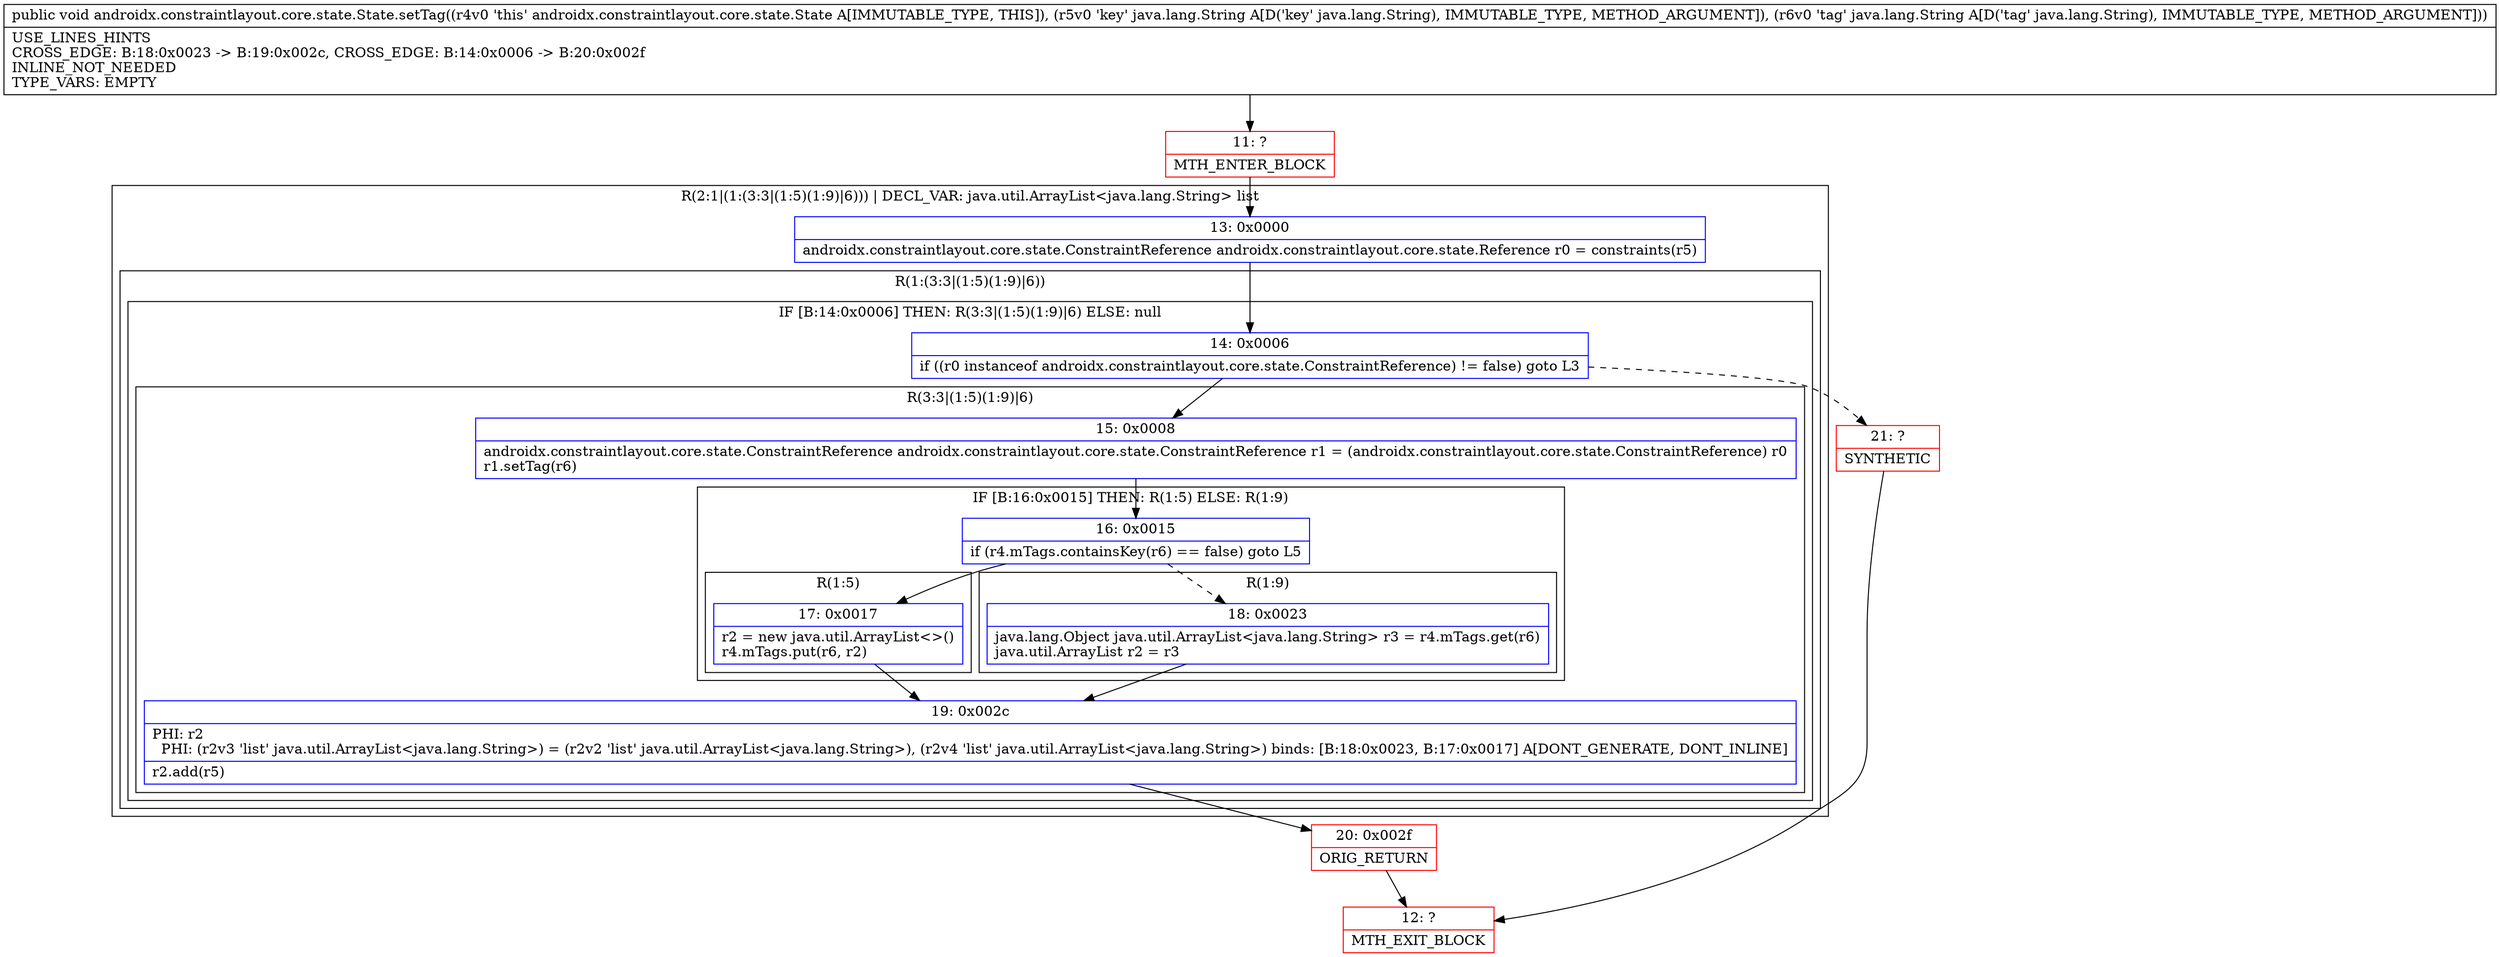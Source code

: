 digraph "CFG forandroidx.constraintlayout.core.state.State.setTag(Ljava\/lang\/String;Ljava\/lang\/String;)V" {
subgraph cluster_Region_1565507328 {
label = "R(2:1|(1:(3:3|(1:5)(1:9)|6))) | DECL_VAR: java.util.ArrayList\<java.lang.String\> list\l";
node [shape=record,color=blue];
Node_13 [shape=record,label="{13\:\ 0x0000|androidx.constraintlayout.core.state.ConstraintReference androidx.constraintlayout.core.state.Reference r0 = constraints(r5)\l}"];
subgraph cluster_Region_408686597 {
label = "R(1:(3:3|(1:5)(1:9)|6))";
node [shape=record,color=blue];
subgraph cluster_IfRegion_1366644658 {
label = "IF [B:14:0x0006] THEN: R(3:3|(1:5)(1:9)|6) ELSE: null";
node [shape=record,color=blue];
Node_14 [shape=record,label="{14\:\ 0x0006|if ((r0 instanceof androidx.constraintlayout.core.state.ConstraintReference) != false) goto L3\l}"];
subgraph cluster_Region_732061177 {
label = "R(3:3|(1:5)(1:9)|6)";
node [shape=record,color=blue];
Node_15 [shape=record,label="{15\:\ 0x0008|androidx.constraintlayout.core.state.ConstraintReference androidx.constraintlayout.core.state.ConstraintReference r1 = (androidx.constraintlayout.core.state.ConstraintReference) r0\lr1.setTag(r6)\l}"];
subgraph cluster_IfRegion_1776212313 {
label = "IF [B:16:0x0015] THEN: R(1:5) ELSE: R(1:9)";
node [shape=record,color=blue];
Node_16 [shape=record,label="{16\:\ 0x0015|if (r4.mTags.containsKey(r6) == false) goto L5\l}"];
subgraph cluster_Region_1588980545 {
label = "R(1:5)";
node [shape=record,color=blue];
Node_17 [shape=record,label="{17\:\ 0x0017|r2 = new java.util.ArrayList\<\>()\lr4.mTags.put(r6, r2)\l}"];
}
subgraph cluster_Region_2116222010 {
label = "R(1:9)";
node [shape=record,color=blue];
Node_18 [shape=record,label="{18\:\ 0x0023|java.lang.Object java.util.ArrayList\<java.lang.String\> r3 = r4.mTags.get(r6)\ljava.util.ArrayList r2 = r3\l}"];
}
}
Node_19 [shape=record,label="{19\:\ 0x002c|PHI: r2 \l  PHI: (r2v3 'list' java.util.ArrayList\<java.lang.String\>) = (r2v2 'list' java.util.ArrayList\<java.lang.String\>), (r2v4 'list' java.util.ArrayList\<java.lang.String\>) binds: [B:18:0x0023, B:17:0x0017] A[DONT_GENERATE, DONT_INLINE]\l|r2.add(r5)\l}"];
}
}
}
}
Node_11 [shape=record,color=red,label="{11\:\ ?|MTH_ENTER_BLOCK\l}"];
Node_20 [shape=record,color=red,label="{20\:\ 0x002f|ORIG_RETURN\l}"];
Node_12 [shape=record,color=red,label="{12\:\ ?|MTH_EXIT_BLOCK\l}"];
Node_21 [shape=record,color=red,label="{21\:\ ?|SYNTHETIC\l}"];
MethodNode[shape=record,label="{public void androidx.constraintlayout.core.state.State.setTag((r4v0 'this' androidx.constraintlayout.core.state.State A[IMMUTABLE_TYPE, THIS]), (r5v0 'key' java.lang.String A[D('key' java.lang.String), IMMUTABLE_TYPE, METHOD_ARGUMENT]), (r6v0 'tag' java.lang.String A[D('tag' java.lang.String), IMMUTABLE_TYPE, METHOD_ARGUMENT]))  | USE_LINES_HINTS\lCROSS_EDGE: B:18:0x0023 \-\> B:19:0x002c, CROSS_EDGE: B:14:0x0006 \-\> B:20:0x002f\lINLINE_NOT_NEEDED\lTYPE_VARS: EMPTY\l}"];
MethodNode -> Node_11;Node_13 -> Node_14;
Node_14 -> Node_15;
Node_14 -> Node_21[style=dashed];
Node_15 -> Node_16;
Node_16 -> Node_17;
Node_16 -> Node_18[style=dashed];
Node_17 -> Node_19;
Node_18 -> Node_19;
Node_19 -> Node_20;
Node_11 -> Node_13;
Node_20 -> Node_12;
Node_21 -> Node_12;
}

